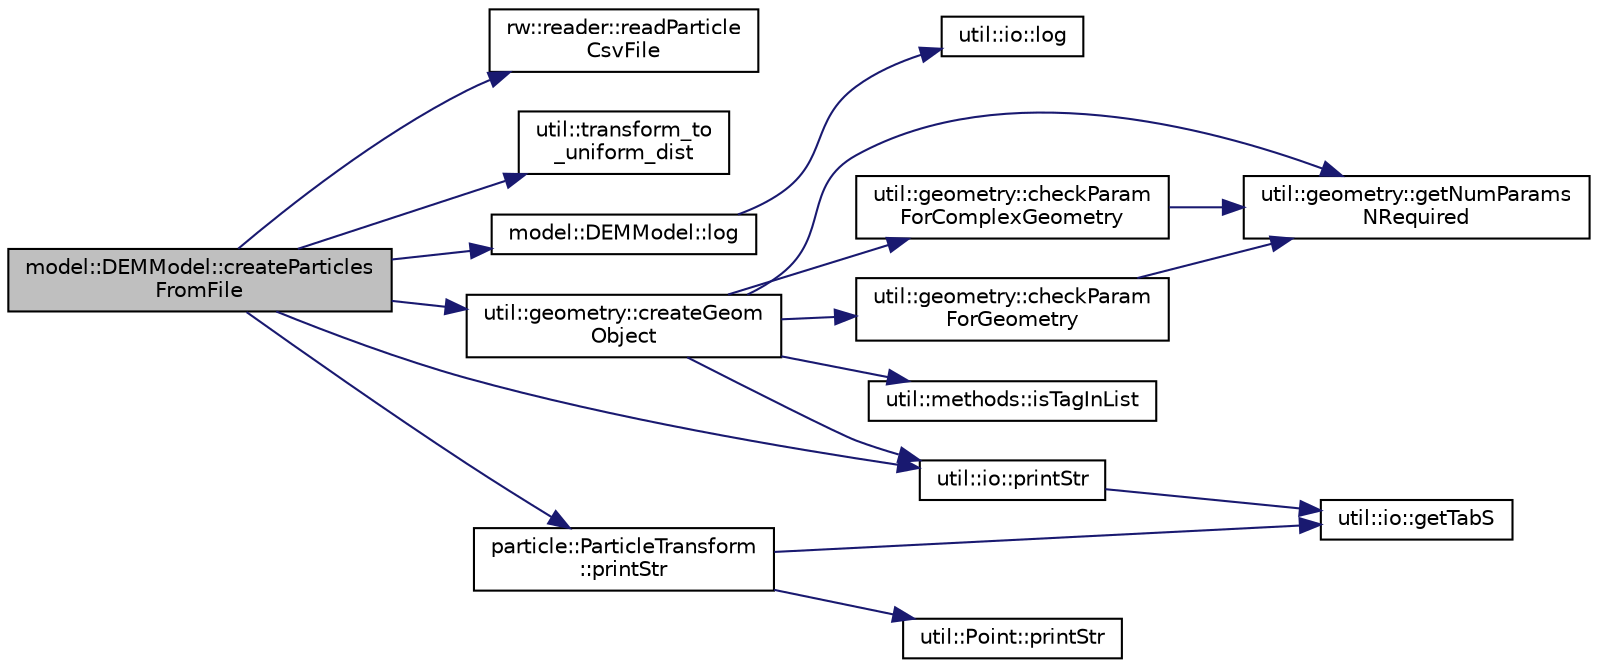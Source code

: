 digraph "model::DEMModel::createParticlesFromFile"
{
  edge [fontname="Helvetica",fontsize="10",labelfontname="Helvetica",labelfontsize="10"];
  node [fontname="Helvetica",fontsize="10",shape=record];
  rankdir="LR";
  Node3 [label="model::DEMModel::createParticles\lFromFile",height=0.2,width=0.4,color="black", fillcolor="grey75", style="filled", fontcolor="black"];
  Node3 -> Node4 [color="midnightblue",fontsize="10",style="solid",fontname="Helvetica"];
  Node4 [label="rw::reader::readParticle\lCsvFile",height=0.2,width=0.4,color="black", fillcolor="white", style="filled",URL="$namespacerw_1_1reader.html#abf10c43da999faa4a3c0c93cb8b09689",tooltip="Reads particles center location, radius, and zone id. "];
  Node3 -> Node5 [color="midnightblue",fontsize="10",style="solid",fontname="Helvetica"];
  Node5 [label="util::transform_to\l_uniform_dist",height=0.2,width=0.4,color="black", fillcolor="white", style="filled",URL="$namespaceutil.html#a663b495a76c7875a51986e259e93f63f",tooltip="Transform sample from U(0,1) to U(a,b) "];
  Node3 -> Node6 [color="midnightblue",fontsize="10",style="solid",fontname="Helvetica"];
  Node6 [label="model::DEMModel::log",height=0.2,width=0.4,color="black", fillcolor="white", style="filled",URL="$classmodel_1_1DEMModel.html#af734f90bd93d53ea0c6f05ef4882fc30"];
  Node6 -> Node7 [color="midnightblue",fontsize="10",style="solid",fontname="Helvetica"];
  Node7 [label="util::io::log",height=0.2,width=0.4,color="black", fillcolor="white", style="filled",URL="$namespaceutil_1_1io.html#a1ddf7fcc08ed1ab44a0af2054ddea600",tooltip="Global method to log the message. "];
  Node3 -> Node8 [color="midnightblue",fontsize="10",style="solid",fontname="Helvetica"];
  Node8 [label="util::io::printStr",height=0.2,width=0.4,color="black", fillcolor="white", style="filled",URL="$namespaceutil_1_1io.html#a1c93ac0c8a7bf4145a5358e205fa2d33",tooltip="Returns formatted string for output. "];
  Node8 -> Node9 [color="midnightblue",fontsize="10",style="solid",fontname="Helvetica"];
  Node9 [label="util::io::getTabS",height=0.2,width=0.4,color="black", fillcolor="white", style="filled",URL="$namespaceutil_1_1io.html#a38afb09a152cca4061850f4123bd3aeb",tooltip="Returns tab spaces of given size. "];
  Node3 -> Node10 [color="midnightblue",fontsize="10",style="solid",fontname="Helvetica"];
  Node10 [label="util::geometry::createGeom\lObject",height=0.2,width=0.4,color="black", fillcolor="white", style="filled",URL="$namespaceutil_1_1geometry.html#a2fe7250de366a89b0ed8e09f5a063ad6",tooltip="Create geometrical object from the given data. "];
  Node10 -> Node11 [color="midnightblue",fontsize="10",style="solid",fontname="Helvetica"];
  Node11 [label="util::geometry::checkParam\lForGeometry",height=0.2,width=0.4,color="black", fillcolor="white", style="filled",URL="$namespaceutil_1_1geometry.html#a2f43f1f68c3073656dcb3af84de93192",tooltip="Check parameter data for validity. "];
  Node11 -> Node12 [color="midnightblue",fontsize="10",style="solid",fontname="Helvetica"];
  Node12 [label="util::geometry::getNumParams\lNRequired",height=0.2,width=0.4,color="black", fillcolor="white", style="filled",URL="$namespaceutil_1_1geometry.html#a423eb6ea7aec79183939c81e522057ca",tooltip="Get num params required for creation of object. "];
  Node10 -> Node13 [color="midnightblue",fontsize="10",style="solid",fontname="Helvetica"];
  Node13 [label="util::geometry::checkParam\lForComplexGeometry",height=0.2,width=0.4,color="black", fillcolor="white", style="filled",URL="$namespaceutil_1_1geometry.html#aa14cdef2f73ea184ca66f88de5d079dd",tooltip="Check parameter data for validity. "];
  Node13 -> Node12 [color="midnightblue",fontsize="10",style="solid",fontname="Helvetica"];
  Node10 -> Node8 [color="midnightblue",fontsize="10",style="solid",fontname="Helvetica"];
  Node10 -> Node14 [color="midnightblue",fontsize="10",style="solid",fontname="Helvetica"];
  Node14 [label="util::methods::isTagInList",height=0.2,width=0.4,color="black", fillcolor="white", style="filled",URL="$namespaceutil_1_1methods.html#ab21bec324f7d53e91378acc142303fb3",tooltip="Returns true if tag is found in the list of tags. "];
  Node10 -> Node12 [color="midnightblue",fontsize="10",style="solid",fontname="Helvetica"];
  Node3 -> Node15 [color="midnightblue",fontsize="10",style="solid",fontname="Helvetica"];
  Node15 [label="particle::ParticleTransform\l::printStr",height=0.2,width=0.4,color="black", fillcolor="white", style="filled",URL="$structparticle_1_1ParticleTransform.html#a71cf32574be94605b2c3cc83405acbda",tooltip="Prints the information. "];
  Node15 -> Node9 [color="midnightblue",fontsize="10",style="solid",fontname="Helvetica"];
  Node15 -> Node16 [color="midnightblue",fontsize="10",style="solid",fontname="Helvetica"];
  Node16 [label="util::Point::printStr",height=0.2,width=0.4,color="black", fillcolor="white", style="filled",URL="$structutil_1_1Point.html#a0b71aa71d8f84fa5b1d4b0a873a838fb",tooltip="Prints the information. "];
}
